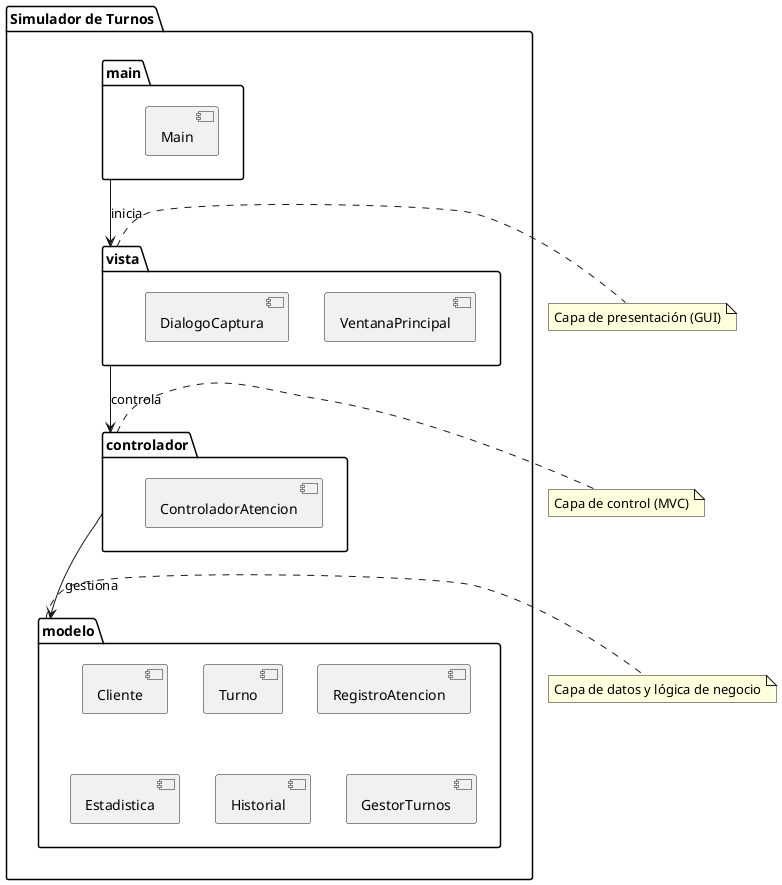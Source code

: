 @startuml Package Diagram - Simulador de Turnos

package "Simulador de Turnos" as main {
    package "main" as main_package {
        [Main]
    }

    package "modelo" as modelo {
        [Cliente]
        [Turno]
        [RegistroAtencion]
        [Estadistica]
        [Historial]
        [GestorTurnos]
    }

    package "controlador" as controlador {
        [ControladorAtencion]
    }

    package "vista" as vista {
        [VentanaPrincipal]
        [DialogoCaptura]
    }
}

main_package --> vista : inicia
vista --> controlador : controla
controlador --> modelo : gestiona

note right of modelo : Capa de datos y lógica de negocio
note right of vista : Capa de presentación (GUI)
note right of controlador : Capa de control (MVC)

@enduml